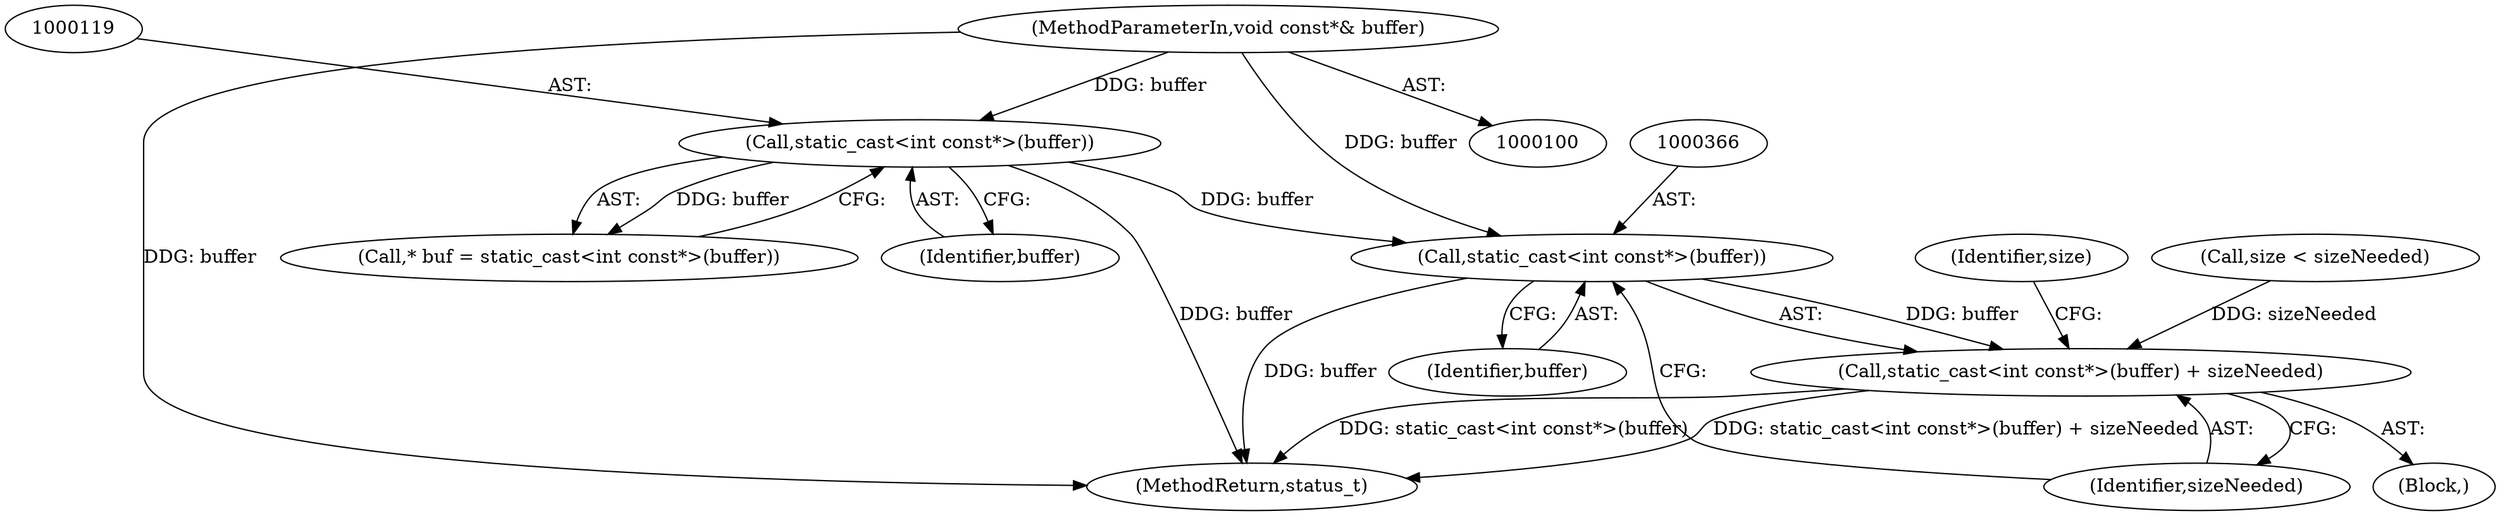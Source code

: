 digraph "0_Android_38803268570f90e97452cd9a30ac831661829091@pointer" {
"1000365" [label="(Call,static_cast<int const*>(buffer))"];
"1000118" [label="(Call,static_cast<int const*>(buffer))"];
"1000101" [label="(MethodParameterIn,void const*& buffer)"];
"1000364" [label="(Call,static_cast<int const*>(buffer) + sizeNeeded)"];
"1000116" [label="(Call,* buf = static_cast<int const*>(buffer))"];
"1000380" [label="(MethodReturn,status_t)"];
"1000105" [label="(Block,)"];
"1000101" [label="(MethodParameterIn,void const*& buffer)"];
"1000370" [label="(Identifier,size)"];
"1000118" [label="(Call,static_cast<int const*>(buffer))"];
"1000189" [label="(Call,size < sizeNeeded)"];
"1000368" [label="(Identifier,sizeNeeded)"];
"1000367" [label="(Identifier,buffer)"];
"1000365" [label="(Call,static_cast<int const*>(buffer))"];
"1000364" [label="(Call,static_cast<int const*>(buffer) + sizeNeeded)"];
"1000120" [label="(Identifier,buffer)"];
"1000365" -> "1000364"  [label="AST: "];
"1000365" -> "1000367"  [label="CFG: "];
"1000366" -> "1000365"  [label="AST: "];
"1000367" -> "1000365"  [label="AST: "];
"1000368" -> "1000365"  [label="CFG: "];
"1000365" -> "1000380"  [label="DDG: buffer"];
"1000365" -> "1000364"  [label="DDG: buffer"];
"1000118" -> "1000365"  [label="DDG: buffer"];
"1000101" -> "1000365"  [label="DDG: buffer"];
"1000118" -> "1000116"  [label="AST: "];
"1000118" -> "1000120"  [label="CFG: "];
"1000119" -> "1000118"  [label="AST: "];
"1000120" -> "1000118"  [label="AST: "];
"1000116" -> "1000118"  [label="CFG: "];
"1000118" -> "1000380"  [label="DDG: buffer"];
"1000118" -> "1000116"  [label="DDG: buffer"];
"1000101" -> "1000118"  [label="DDG: buffer"];
"1000101" -> "1000100"  [label="AST: "];
"1000101" -> "1000380"  [label="DDG: buffer"];
"1000364" -> "1000105"  [label="AST: "];
"1000364" -> "1000368"  [label="CFG: "];
"1000368" -> "1000364"  [label="AST: "];
"1000370" -> "1000364"  [label="CFG: "];
"1000364" -> "1000380"  [label="DDG: static_cast<int const*>(buffer)"];
"1000364" -> "1000380"  [label="DDG: static_cast<int const*>(buffer) + sizeNeeded"];
"1000189" -> "1000364"  [label="DDG: sizeNeeded"];
}
